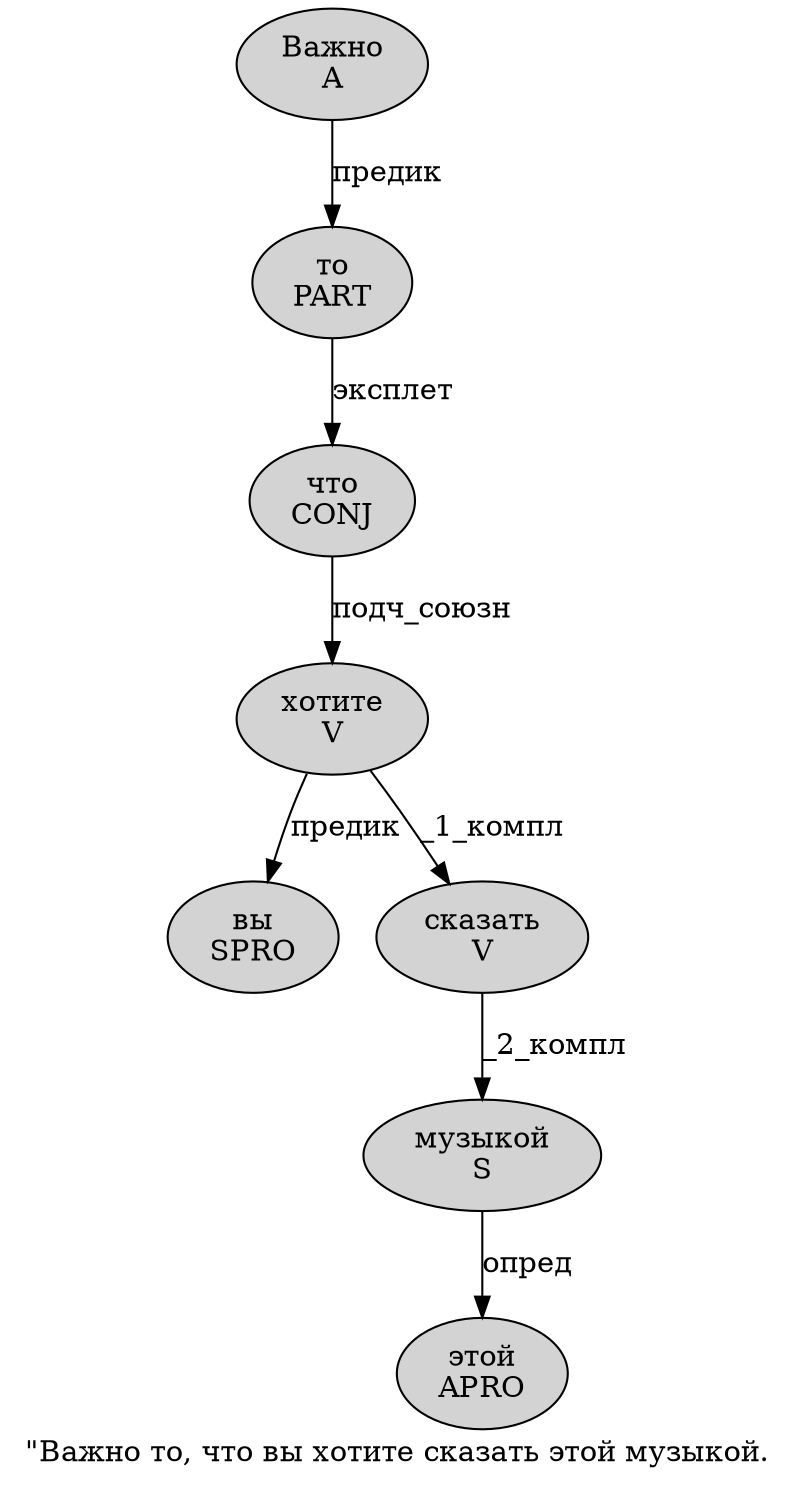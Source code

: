 digraph SENTENCE_1168 {
	graph [label="\"Важно то, что вы хотите сказать этой музыкой."]
	node [style=filled]
		1 [label="Важно
A" color="" fillcolor=lightgray penwidth=1 shape=ellipse]
		2 [label="то
PART" color="" fillcolor=lightgray penwidth=1 shape=ellipse]
		4 [label="что
CONJ" color="" fillcolor=lightgray penwidth=1 shape=ellipse]
		5 [label="вы
SPRO" color="" fillcolor=lightgray penwidth=1 shape=ellipse]
		6 [label="хотите
V" color="" fillcolor=lightgray penwidth=1 shape=ellipse]
		7 [label="сказать
V" color="" fillcolor=lightgray penwidth=1 shape=ellipse]
		8 [label="этой
APRO" color="" fillcolor=lightgray penwidth=1 shape=ellipse]
		9 [label="музыкой
S" color="" fillcolor=lightgray penwidth=1 shape=ellipse]
			7 -> 9 [label="_2_компл"]
			6 -> 5 [label="предик"]
			6 -> 7 [label="_1_компл"]
			4 -> 6 [label="подч_союзн"]
			9 -> 8 [label="опред"]
			1 -> 2 [label="предик"]
			2 -> 4 [label="эксплет"]
}